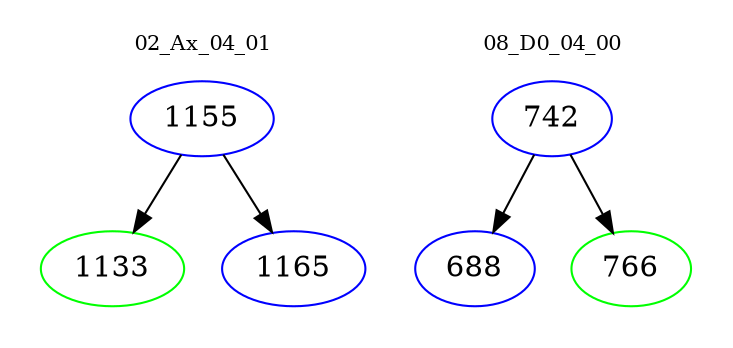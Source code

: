 digraph{
subgraph cluster_0 {
color = white
label = "02_Ax_04_01";
fontsize=10;
T0_1155 [label="1155", color="blue"]
T0_1155 -> T0_1133 [color="black"]
T0_1133 [label="1133", color="green"]
T0_1155 -> T0_1165 [color="black"]
T0_1165 [label="1165", color="blue"]
}
subgraph cluster_1 {
color = white
label = "08_D0_04_00";
fontsize=10;
T1_742 [label="742", color="blue"]
T1_742 -> T1_688 [color="black"]
T1_688 [label="688", color="blue"]
T1_742 -> T1_766 [color="black"]
T1_766 [label="766", color="green"]
}
}
